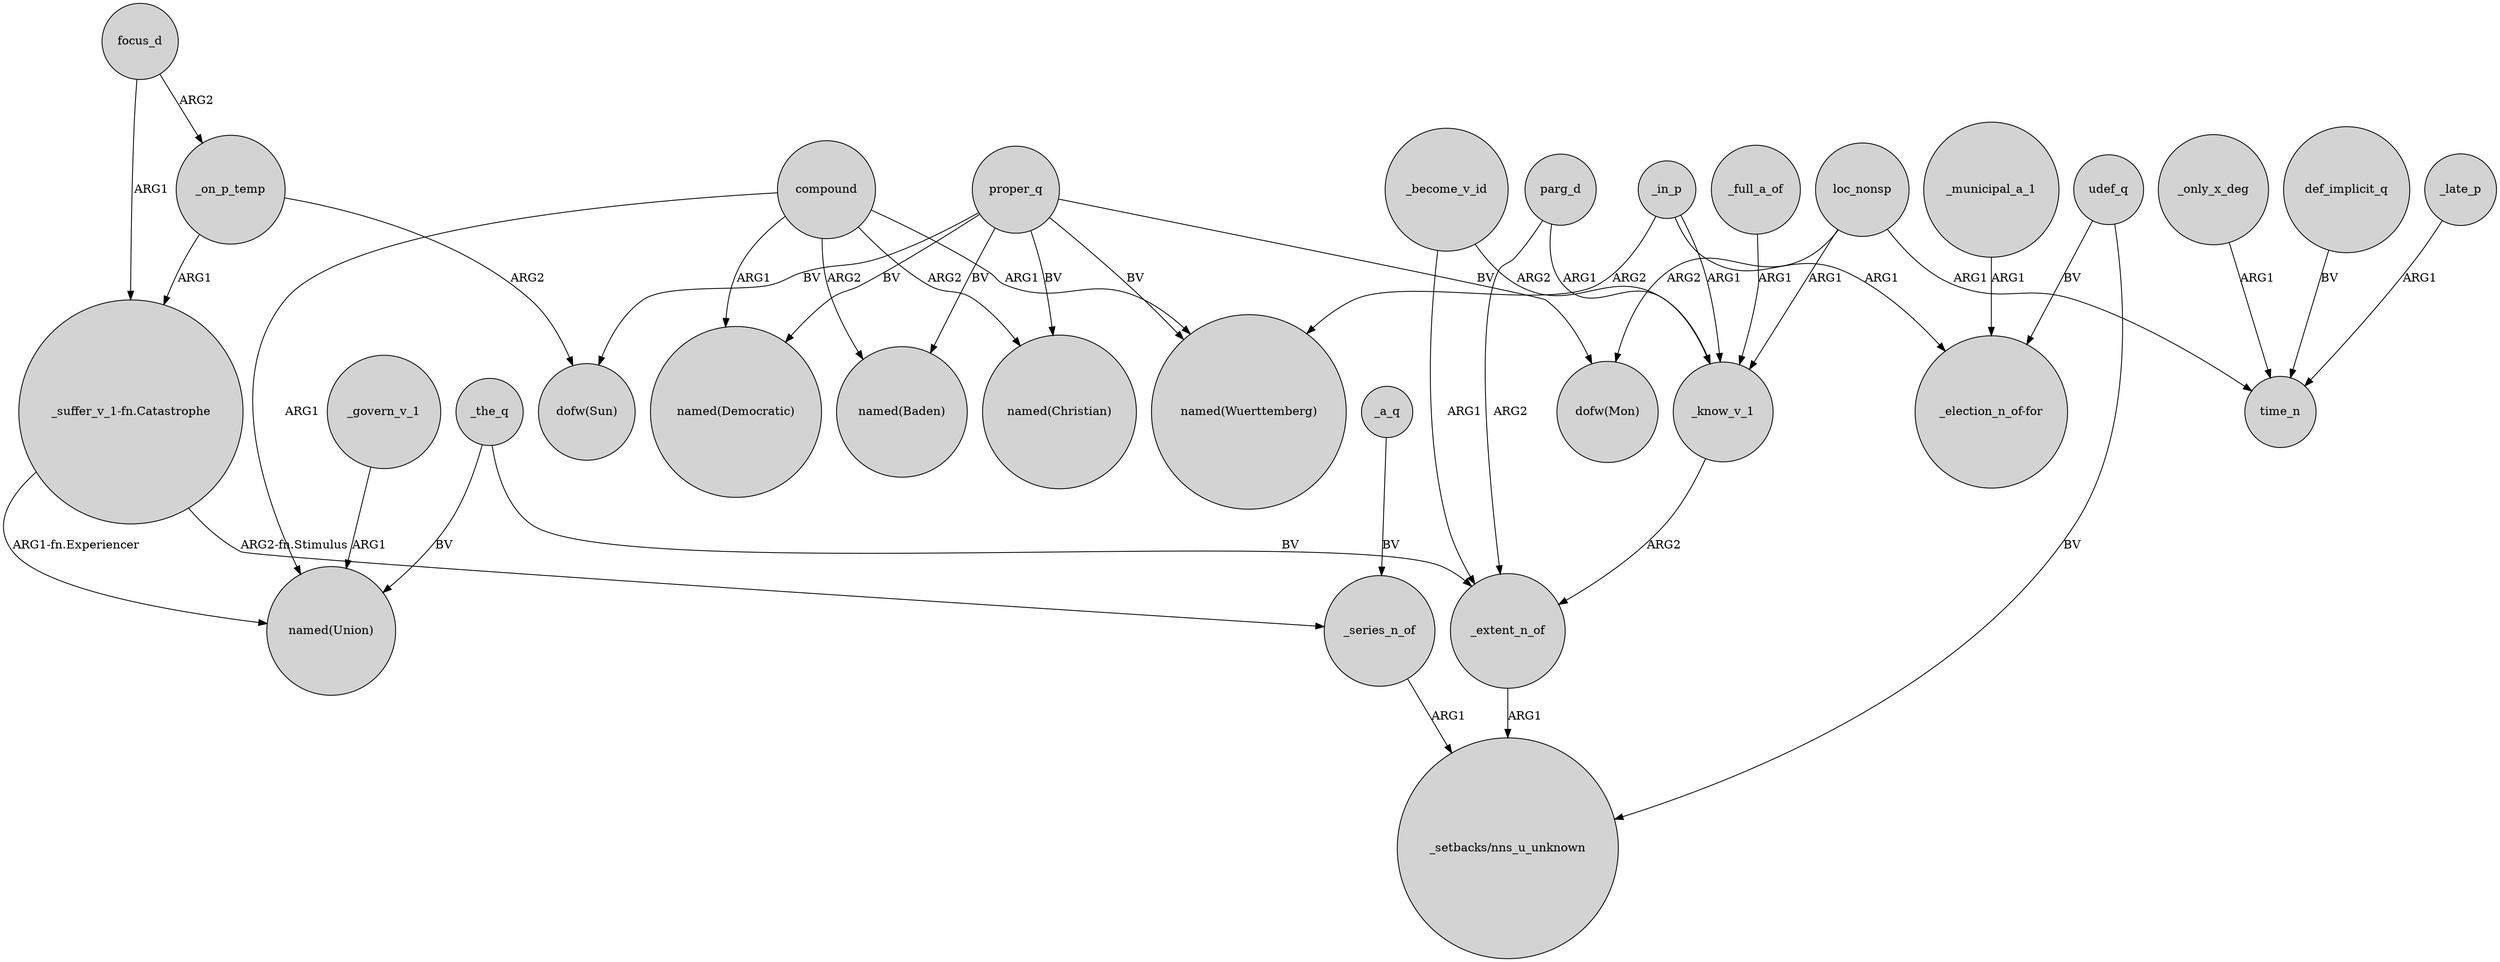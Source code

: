 digraph {
	node [shape=circle style=filled]
	"_suffer_v_1-fn.Catastrophe" -> "named(Union)" [label="ARG1-fn.Experiencer"]
	_late_p -> time_n [label=ARG1]
	_know_v_1 -> _extent_n_of [label=ARG2]
	"_suffer_v_1-fn.Catastrophe" -> _series_n_of [label="ARG2-fn.Stimulus"]
	udef_q -> "_election_n_of-for" [label=BV]
	_municipal_a_1 -> "_election_n_of-for" [label=ARG1]
	_extent_n_of -> "_setbacks/nns_u_unknown" [label=ARG1]
	_in_p -> _know_v_1 [label=ARG1]
	parg_d -> _extent_n_of [label=ARG2]
	proper_q -> "named(Baden)" [label=BV]
	proper_q -> "named(Democratic)" [label=BV]
	_series_n_of -> "_setbacks/nns_u_unknown" [label=ARG1]
	compound -> "named(Baden)" [label=ARG2]
	_in_p -> "named(Wuerttemberg)" [label=ARG2]
	_on_p_temp -> "dofw(Sun)" [label=ARG2]
	_in_p -> "_election_n_of-for" [label=ARG1]
	compound -> "named(Christian)" [label=ARG2]
	loc_nonsp -> _know_v_1 [label=ARG1]
	loc_nonsp -> time_n [label=ARG1]
	focus_d -> _on_p_temp [label=ARG2]
	_become_v_id -> _know_v_1 [label=ARG2]
	_only_x_deg -> time_n [label=ARG1]
	proper_q -> "dofw(Sun)" [label=BV]
	_the_q -> "named(Union)" [label=BV]
	_become_v_id -> _extent_n_of [label=ARG1]
	focus_d -> "_suffer_v_1-fn.Catastrophe" [label=ARG1]
	compound -> "named(Union)" [label=ARG1]
	_full_a_of -> _know_v_1 [label=ARG1]
	_a_q -> _series_n_of [label=BV]
	compound -> "named(Wuerttemberg)" [label=ARG1]
	proper_q -> "dofw(Mon)" [label=BV]
	_govern_v_1 -> "named(Union)" [label=ARG1]
	proper_q -> "named(Christian)" [label=BV]
	parg_d -> _know_v_1 [label=ARG1]
	proper_q -> "named(Wuerttemberg)" [label=BV]
	loc_nonsp -> "dofw(Mon)" [label=ARG2]
	_the_q -> _extent_n_of [label=BV]
	compound -> "named(Democratic)" [label=ARG1]
	_on_p_temp -> "_suffer_v_1-fn.Catastrophe" [label=ARG1]
	udef_q -> "_setbacks/nns_u_unknown" [label=BV]
	def_implicit_q -> time_n [label=BV]
}
